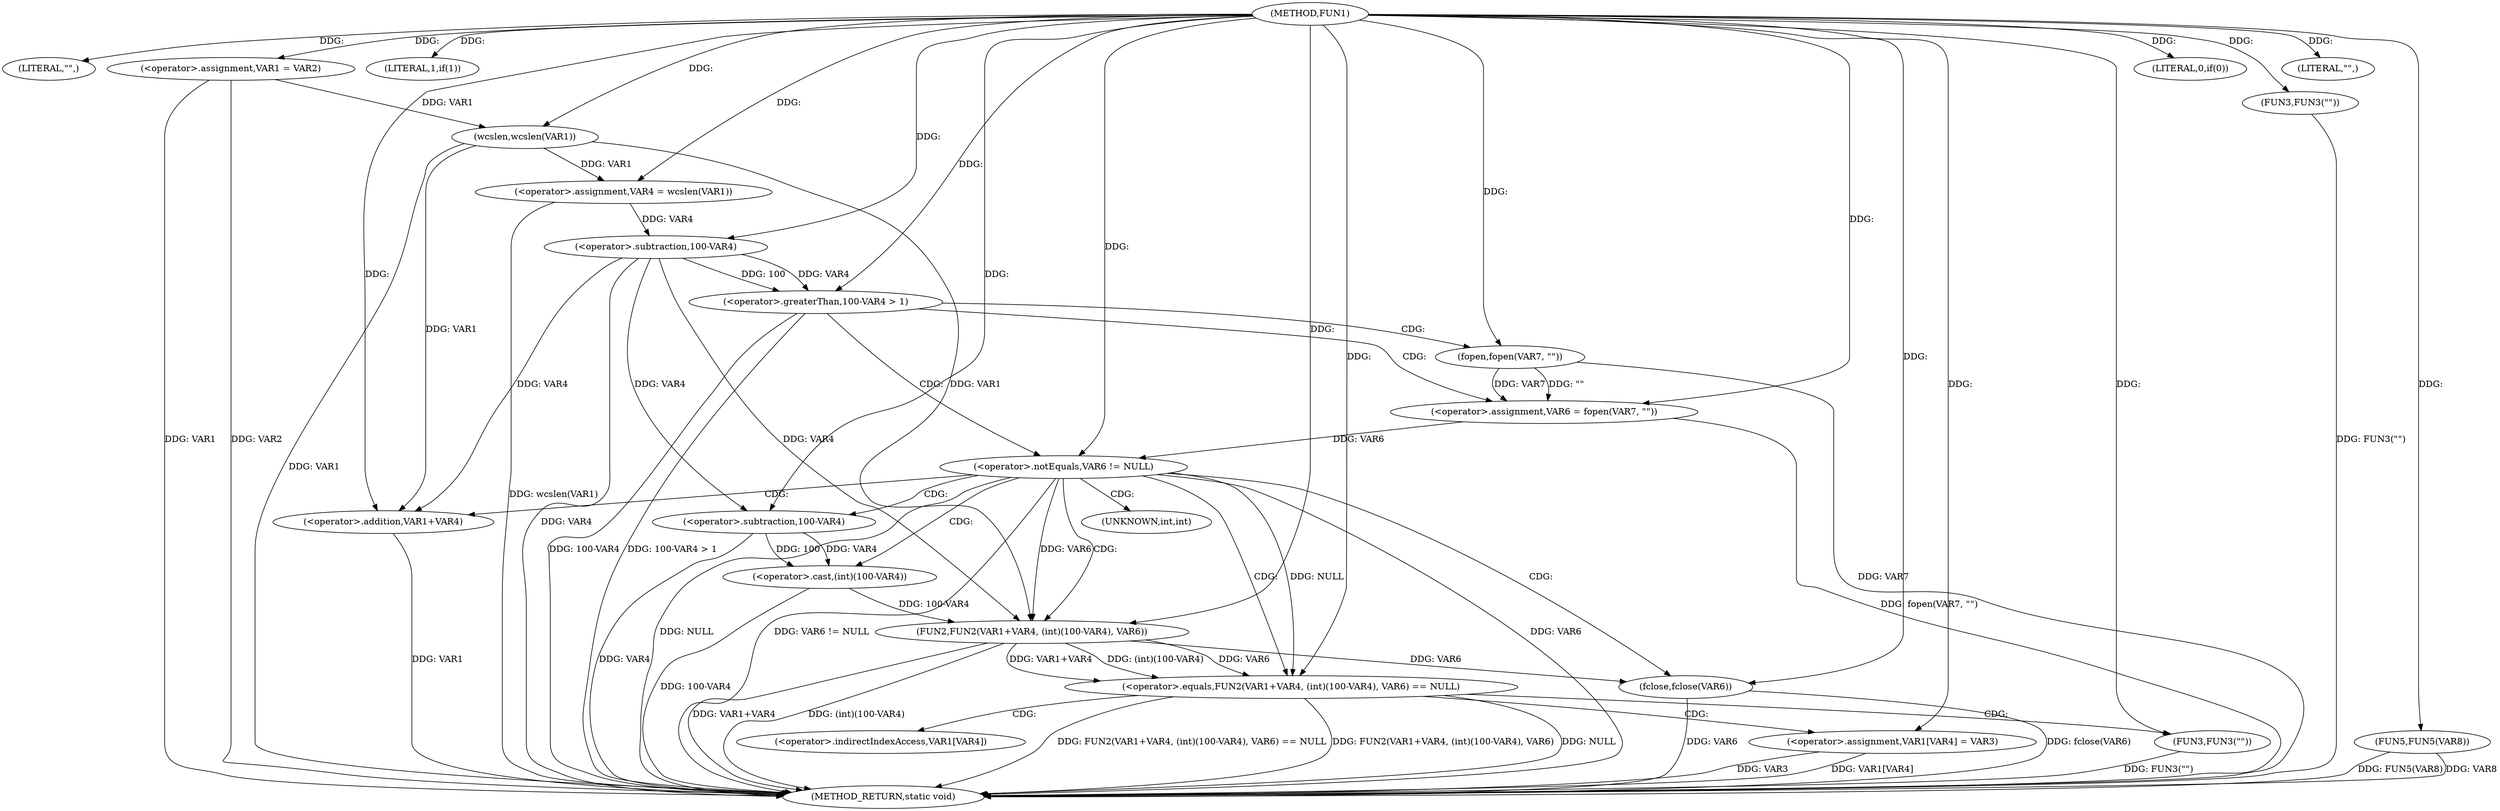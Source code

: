 digraph FUN1 {  
"1000100" [label = "(METHOD,FUN1)" ]
"1000168" [label = "(METHOD_RETURN,static void)" ]
"1000103" [label = "(LITERAL,\"\",)" ]
"1000104" [label = "(<operator>.assignment,VAR1 = VAR2)" ]
"1000108" [label = "(LITERAL,1,if(1))" ]
"1000112" [label = "(<operator>.assignment,VAR4 = wcslen(VAR1))" ]
"1000114" [label = "(wcslen,wcslen(VAR1))" ]
"1000118" [label = "(<operator>.greaterThan,100-VAR4 > 1)" ]
"1000119" [label = "(<operator>.subtraction,100-VAR4)" ]
"1000124" [label = "(<operator>.assignment,VAR6 = fopen(VAR7, \"\"))" ]
"1000126" [label = "(fopen,fopen(VAR7, \"\"))" ]
"1000130" [label = "(<operator>.notEquals,VAR6 != NULL)" ]
"1000135" [label = "(<operator>.equals,FUN2(VAR1+VAR4, (int)(100-VAR4), VAR6) == NULL)" ]
"1000136" [label = "(FUN2,FUN2(VAR1+VAR4, (int)(100-VAR4), VAR6))" ]
"1000137" [label = "(<operator>.addition,VAR1+VAR4)" ]
"1000140" [label = "(<operator>.cast,(int)(100-VAR4))" ]
"1000142" [label = "(<operator>.subtraction,100-VAR4)" ]
"1000148" [label = "(FUN3,FUN3(\"\"))" ]
"1000150" [label = "(<operator>.assignment,VAR1[VAR4] = VAR3)" ]
"1000155" [label = "(fclose,fclose(VAR6))" ]
"1000158" [label = "(LITERAL,0,if(0))" ]
"1000160" [label = "(FUN3,FUN3(\"\"))" ]
"1000165" [label = "(LITERAL,\"\",)" ]
"1000166" [label = "(FUN5,FUN5(VAR8))" ]
"1000141" [label = "(UNKNOWN,int,int)" ]
"1000151" [label = "(<operator>.indirectIndexAccess,VAR1[VAR4])" ]
  "1000140" -> "1000168"  [ label = "DDG: 100-VAR4"] 
  "1000150" -> "1000168"  [ label = "DDG: VAR1[VAR4]"] 
  "1000104" -> "1000168"  [ label = "DDG: VAR1"] 
  "1000130" -> "1000168"  [ label = "DDG: NULL"] 
  "1000148" -> "1000168"  [ label = "DDG: FUN3(\"\")"] 
  "1000126" -> "1000168"  [ label = "DDG: VAR7"] 
  "1000118" -> "1000168"  [ label = "DDG: 100-VAR4 > 1"] 
  "1000150" -> "1000168"  [ label = "DDG: VAR3"] 
  "1000135" -> "1000168"  [ label = "DDG: FUN2(VAR1+VAR4, (int)(100-VAR4), VAR6) == NULL"] 
  "1000135" -> "1000168"  [ label = "DDG: FUN2(VAR1+VAR4, (int)(100-VAR4), VAR6)"] 
  "1000118" -> "1000168"  [ label = "DDG: 100-VAR4"] 
  "1000135" -> "1000168"  [ label = "DDG: NULL"] 
  "1000130" -> "1000168"  [ label = "DDG: VAR6 != NULL"] 
  "1000124" -> "1000168"  [ label = "DDG: fopen(VAR7, \"\")"] 
  "1000112" -> "1000168"  [ label = "DDG: wcslen(VAR1)"] 
  "1000160" -> "1000168"  [ label = "DDG: FUN3(\"\")"] 
  "1000166" -> "1000168"  [ label = "DDG: FUN5(VAR8)"] 
  "1000136" -> "1000168"  [ label = "DDG: (int)(100-VAR4)"] 
  "1000155" -> "1000168"  [ label = "DDG: fclose(VAR6)"] 
  "1000142" -> "1000168"  [ label = "DDG: VAR4"] 
  "1000166" -> "1000168"  [ label = "DDG: VAR8"] 
  "1000114" -> "1000168"  [ label = "DDG: VAR1"] 
  "1000119" -> "1000168"  [ label = "DDG: VAR4"] 
  "1000155" -> "1000168"  [ label = "DDG: VAR6"] 
  "1000137" -> "1000168"  [ label = "DDG: VAR1"] 
  "1000136" -> "1000168"  [ label = "DDG: VAR1+VAR4"] 
  "1000104" -> "1000168"  [ label = "DDG: VAR2"] 
  "1000130" -> "1000168"  [ label = "DDG: VAR6"] 
  "1000100" -> "1000103"  [ label = "DDG: "] 
  "1000100" -> "1000104"  [ label = "DDG: "] 
  "1000100" -> "1000108"  [ label = "DDG: "] 
  "1000114" -> "1000112"  [ label = "DDG: VAR1"] 
  "1000100" -> "1000112"  [ label = "DDG: "] 
  "1000104" -> "1000114"  [ label = "DDG: VAR1"] 
  "1000100" -> "1000114"  [ label = "DDG: "] 
  "1000119" -> "1000118"  [ label = "DDG: 100"] 
  "1000119" -> "1000118"  [ label = "DDG: VAR4"] 
  "1000100" -> "1000119"  [ label = "DDG: "] 
  "1000112" -> "1000119"  [ label = "DDG: VAR4"] 
  "1000100" -> "1000118"  [ label = "DDG: "] 
  "1000126" -> "1000124"  [ label = "DDG: VAR7"] 
  "1000126" -> "1000124"  [ label = "DDG: \"\""] 
  "1000100" -> "1000124"  [ label = "DDG: "] 
  "1000100" -> "1000126"  [ label = "DDG: "] 
  "1000124" -> "1000130"  [ label = "DDG: VAR6"] 
  "1000100" -> "1000130"  [ label = "DDG: "] 
  "1000136" -> "1000135"  [ label = "DDG: VAR1+VAR4"] 
  "1000136" -> "1000135"  [ label = "DDG: (int)(100-VAR4)"] 
  "1000136" -> "1000135"  [ label = "DDG: VAR6"] 
  "1000114" -> "1000136"  [ label = "DDG: VAR1"] 
  "1000100" -> "1000136"  [ label = "DDG: "] 
  "1000119" -> "1000136"  [ label = "DDG: VAR4"] 
  "1000114" -> "1000137"  [ label = "DDG: VAR1"] 
  "1000100" -> "1000137"  [ label = "DDG: "] 
  "1000119" -> "1000137"  [ label = "DDG: VAR4"] 
  "1000140" -> "1000136"  [ label = "DDG: 100-VAR4"] 
  "1000142" -> "1000140"  [ label = "DDG: 100"] 
  "1000142" -> "1000140"  [ label = "DDG: VAR4"] 
  "1000100" -> "1000142"  [ label = "DDG: "] 
  "1000119" -> "1000142"  [ label = "DDG: VAR4"] 
  "1000130" -> "1000136"  [ label = "DDG: VAR6"] 
  "1000130" -> "1000135"  [ label = "DDG: NULL"] 
  "1000100" -> "1000135"  [ label = "DDG: "] 
  "1000100" -> "1000148"  [ label = "DDG: "] 
  "1000100" -> "1000150"  [ label = "DDG: "] 
  "1000136" -> "1000155"  [ label = "DDG: VAR6"] 
  "1000100" -> "1000155"  [ label = "DDG: "] 
  "1000100" -> "1000158"  [ label = "DDG: "] 
  "1000100" -> "1000160"  [ label = "DDG: "] 
  "1000100" -> "1000165"  [ label = "DDG: "] 
  "1000100" -> "1000166"  [ label = "DDG: "] 
  "1000118" -> "1000126"  [ label = "CDG: "] 
  "1000118" -> "1000124"  [ label = "CDG: "] 
  "1000118" -> "1000130"  [ label = "CDG: "] 
  "1000130" -> "1000142"  [ label = "CDG: "] 
  "1000130" -> "1000155"  [ label = "CDG: "] 
  "1000130" -> "1000137"  [ label = "CDG: "] 
  "1000130" -> "1000141"  [ label = "CDG: "] 
  "1000130" -> "1000135"  [ label = "CDG: "] 
  "1000130" -> "1000136"  [ label = "CDG: "] 
  "1000130" -> "1000140"  [ label = "CDG: "] 
  "1000135" -> "1000151"  [ label = "CDG: "] 
  "1000135" -> "1000150"  [ label = "CDG: "] 
  "1000135" -> "1000148"  [ label = "CDG: "] 
}
